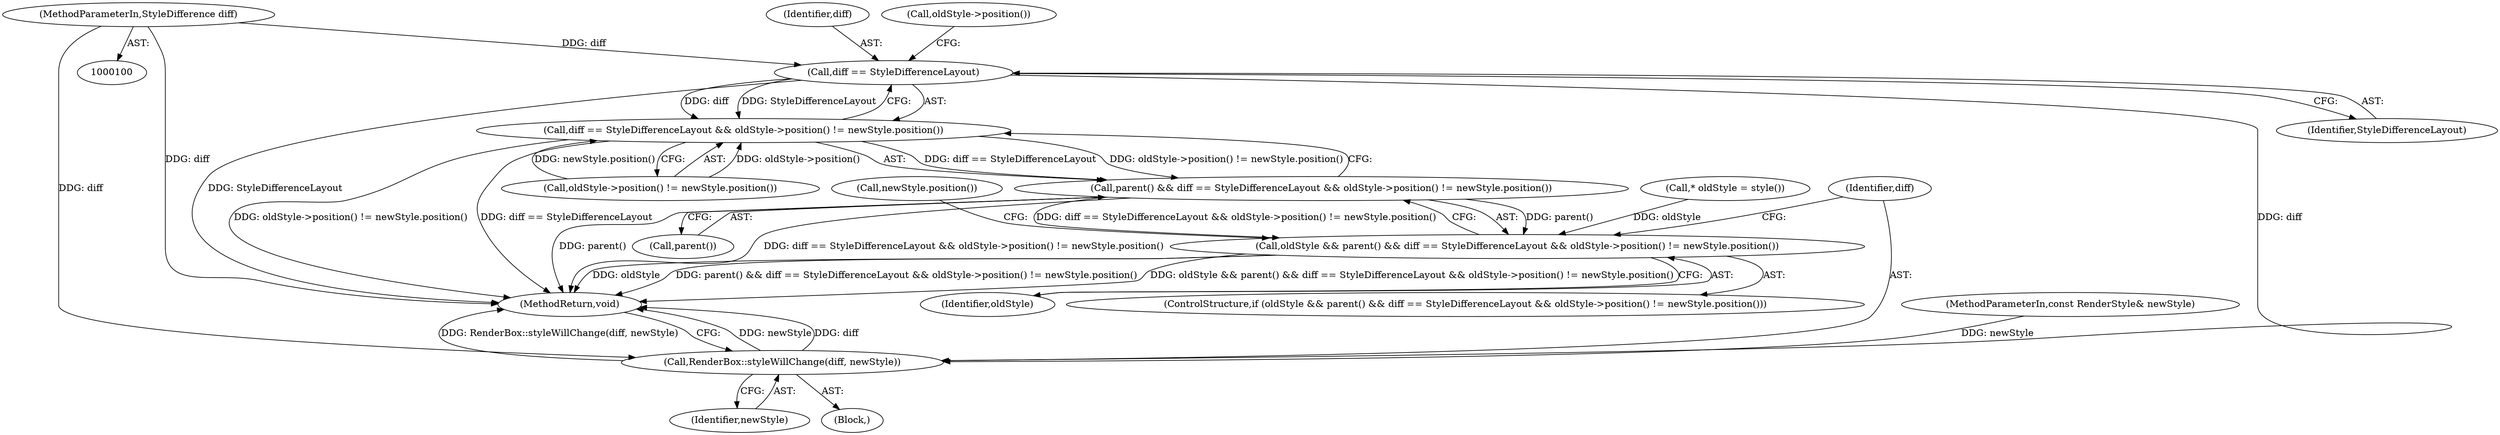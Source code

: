 digraph "1_Chrome_b2b21468c1f7f08b30a7c1755316f6026c50eb2a_1@del" {
"1000116" [label="(Call,diff == StyleDifferenceLayout)"];
"1000101" [label="(MethodParameterIn,StyleDifference diff)"];
"1000115" [label="(Call,diff == StyleDifferenceLayout && oldStyle->position() != newStyle.position())"];
"1000113" [label="(Call,parent() && diff == StyleDifferenceLayout && oldStyle->position() != newStyle.position())"];
"1000111" [label="(Call,oldStyle && parent() && diff == StyleDifferenceLayout && oldStyle->position() != newStyle.position())"];
"1000177" [label="(Call,RenderBox::styleWillChange(diff, newStyle))"];
"1000102" [label="(MethodParameterIn,const RenderStyle& newStyle)"];
"1000111" [label="(Call,oldStyle && parent() && diff == StyleDifferenceLayout && oldStyle->position() != newStyle.position())"];
"1000112" [label="(Identifier,oldStyle)"];
"1000178" [label="(Identifier,diff)"];
"1000119" [label="(Call,oldStyle->position() != newStyle.position())"];
"1000113" [label="(Call,parent() && diff == StyleDifferenceLayout && oldStyle->position() != newStyle.position())"];
"1000117" [label="(Identifier,diff)"];
"1000110" [label="(ControlStructure,if (oldStyle && parent() && diff == StyleDifferenceLayout && oldStyle->position() != newStyle.position()))"];
"1000114" [label="(Call,parent())"];
"1000120" [label="(Call,oldStyle->position())"];
"1000179" [label="(Identifier,newStyle)"];
"1000101" [label="(MethodParameterIn,StyleDifference diff)"];
"1000118" [label="(Identifier,StyleDifferenceLayout)"];
"1000177" [label="(Call,RenderBox::styleWillChange(diff, newStyle))"];
"1000125" [label="(Call,newStyle.position())"];
"1000105" [label="(Call,* oldStyle = style())"];
"1000115" [label="(Call,diff == StyleDifferenceLayout && oldStyle->position() != newStyle.position())"];
"1000180" [label="(MethodReturn,void)"];
"1000103" [label="(Block,)"];
"1000116" [label="(Call,diff == StyleDifferenceLayout)"];
"1000116" -> "1000115"  [label="AST: "];
"1000116" -> "1000118"  [label="CFG: "];
"1000117" -> "1000116"  [label="AST: "];
"1000118" -> "1000116"  [label="AST: "];
"1000120" -> "1000116"  [label="CFG: "];
"1000115" -> "1000116"  [label="CFG: "];
"1000116" -> "1000180"  [label="DDG: StyleDifferenceLayout"];
"1000116" -> "1000115"  [label="DDG: diff"];
"1000116" -> "1000115"  [label="DDG: StyleDifferenceLayout"];
"1000101" -> "1000116"  [label="DDG: diff"];
"1000116" -> "1000177"  [label="DDG: diff"];
"1000101" -> "1000100"  [label="AST: "];
"1000101" -> "1000180"  [label="DDG: diff"];
"1000101" -> "1000177"  [label="DDG: diff"];
"1000115" -> "1000113"  [label="AST: "];
"1000115" -> "1000119"  [label="CFG: "];
"1000119" -> "1000115"  [label="AST: "];
"1000113" -> "1000115"  [label="CFG: "];
"1000115" -> "1000180"  [label="DDG: oldStyle->position() != newStyle.position()"];
"1000115" -> "1000180"  [label="DDG: diff == StyleDifferenceLayout"];
"1000115" -> "1000113"  [label="DDG: diff == StyleDifferenceLayout"];
"1000115" -> "1000113"  [label="DDG: oldStyle->position() != newStyle.position()"];
"1000119" -> "1000115"  [label="DDG: oldStyle->position()"];
"1000119" -> "1000115"  [label="DDG: newStyle.position()"];
"1000113" -> "1000111"  [label="AST: "];
"1000113" -> "1000114"  [label="CFG: "];
"1000114" -> "1000113"  [label="AST: "];
"1000111" -> "1000113"  [label="CFG: "];
"1000113" -> "1000180"  [label="DDG: parent()"];
"1000113" -> "1000180"  [label="DDG: diff == StyleDifferenceLayout && oldStyle->position() != newStyle.position()"];
"1000113" -> "1000111"  [label="DDG: parent()"];
"1000113" -> "1000111"  [label="DDG: diff == StyleDifferenceLayout && oldStyle->position() != newStyle.position()"];
"1000111" -> "1000110"  [label="AST: "];
"1000111" -> "1000112"  [label="CFG: "];
"1000112" -> "1000111"  [label="AST: "];
"1000125" -> "1000111"  [label="CFG: "];
"1000178" -> "1000111"  [label="CFG: "];
"1000111" -> "1000180"  [label="DDG: oldStyle"];
"1000111" -> "1000180"  [label="DDG: parent() && diff == StyleDifferenceLayout && oldStyle->position() != newStyle.position()"];
"1000111" -> "1000180"  [label="DDG: oldStyle && parent() && diff == StyleDifferenceLayout && oldStyle->position() != newStyle.position()"];
"1000105" -> "1000111"  [label="DDG: oldStyle"];
"1000177" -> "1000103"  [label="AST: "];
"1000177" -> "1000179"  [label="CFG: "];
"1000178" -> "1000177"  [label="AST: "];
"1000179" -> "1000177"  [label="AST: "];
"1000180" -> "1000177"  [label="CFG: "];
"1000177" -> "1000180"  [label="DDG: newStyle"];
"1000177" -> "1000180"  [label="DDG: diff"];
"1000177" -> "1000180"  [label="DDG: RenderBox::styleWillChange(diff, newStyle)"];
"1000102" -> "1000177"  [label="DDG: newStyle"];
}
